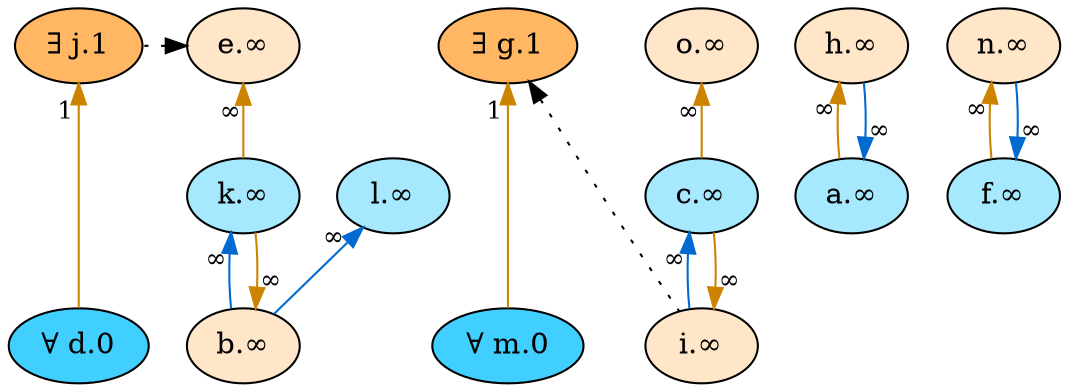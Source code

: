digraph {
    // Node defaults can be set here if needed
    "d" [style="filled" fillcolor="#40cfff" label="∀ d.0" fontsize=14]
    "m" [style="filled" fillcolor="#40cfff" label="∀ m.0" fontsize=14]
    "g" [style="filled" fillcolor="#ffb763" label="∃ g.1" fontsize=14]
    "j" [style="filled" fillcolor="#ffb763" label="∃ j.1" fontsize=14]
    "h" [style="filled" fillcolor="#ffe6c9" label="h.∞" fontsize=14]
    "a" [style="filled" fillcolor="#a6e9ff" label="a.∞" fontsize=14]
    "k" [style="filled" fillcolor="#a6e9ff" label="k.∞" fontsize=14]
    "b" [style="filled" fillcolor="#ffe6c9" label="b.∞" fontsize=14]
    "l" [style="filled" fillcolor="#a6e9ff" label="l.∞" fontsize=14]
    "c" [style="filled" fillcolor="#a6e9ff" label="c.∞" fontsize=14]
    "i" [style="filled" fillcolor="#ffe6c9" label="i.∞" fontsize=14]
    "o" [style="filled" fillcolor="#ffe6c9" label="o.∞" fontsize=14]
    "e" [style="filled" fillcolor="#ffe6c9" label="e.∞" fontsize=14]
    "n" [style="filled" fillcolor="#ffe6c9" label="n.∞" fontsize=14]
    "f" [style="filled" fillcolor="#a6e9ff" label="f.∞" fontsize=14]
    edge[labeldistance=1.5 fontsize=12]
    "h" -> "a" [color="#cc8400" style="solid" dir="back" taillabel="∞" ]
    "a" -> "h" [color="#006ad1" style="solid" dir="back" taillabel="∞" ]
    "k" -> "b" [color="#006ad1" style="solid" dir="back" taillabel="∞" ]
    "b" -> "k" [color="#cc8400" style="solid" dir="back" taillabel="∞" ]
    "l" -> "b" [color="#006ad1" style="solid" dir="back" taillabel="∞" ]
    "c" -> "i" [color="#006ad1" style="solid" dir="back" taillabel="∞" ]
    "i" -> "c" [color="#cc8400" style="solid" dir="back" taillabel="∞" ]
    "o" -> "c" [color="#cc8400" style="solid" dir="back" taillabel="∞" ]
    "j" -> "d" [color="#cc8400" style="solid" dir="back" taillabel="1" ]
    "e" -> "j" [color="black" style="dotted" dir="back" taillabel="" constraint=false]
    "e" -> "k" [color="#cc8400" style="solid" dir="back" taillabel="∞" ]
    "n" -> "f" [color="#cc8400" style="solid" dir="back" taillabel="∞" ]
    "f" -> "n" [color="#006ad1" style="solid" dir="back" taillabel="∞" ]
    "g" -> "i" [color="black" style="dotted" dir="back" taillabel="" constraint=false]
    "g" -> "m" [color="#cc8400" style="solid" dir="back" taillabel="1" ]
    {rank = max d m}
    {rank = min g j}
}